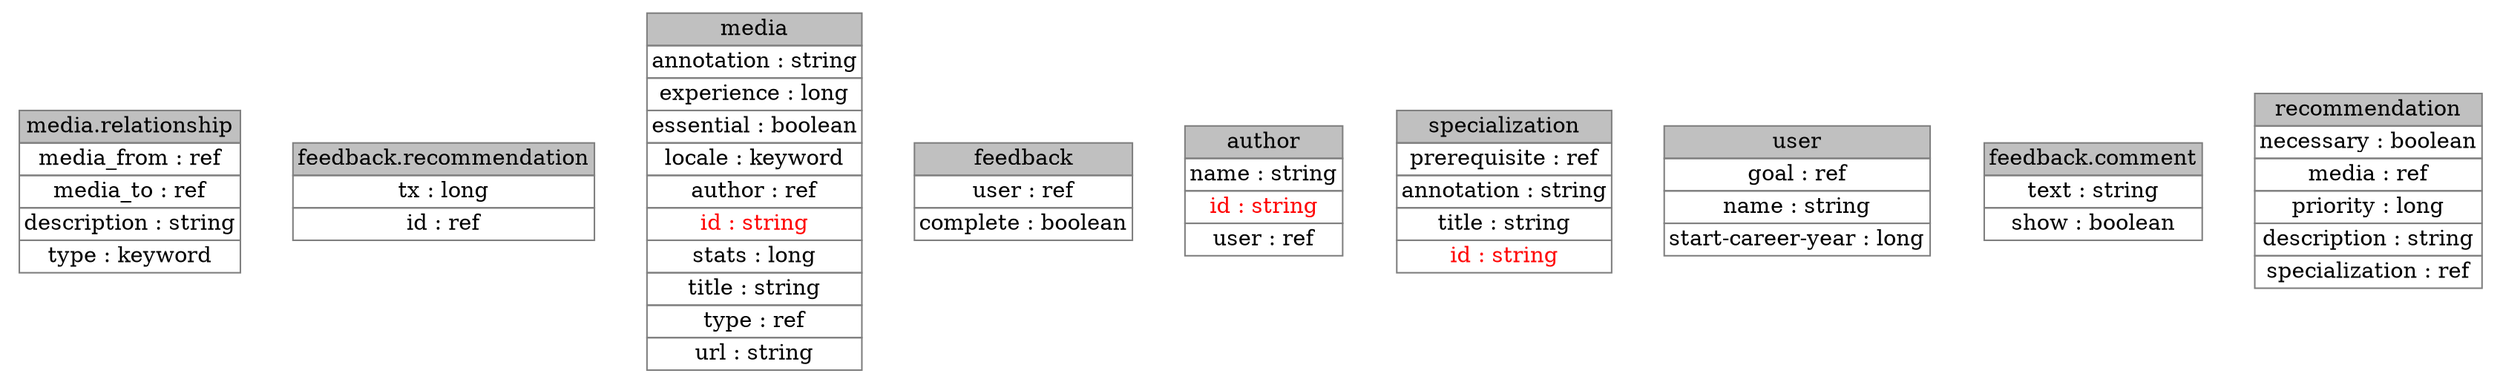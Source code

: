 digraph {
node [shape=plaintext];
"media.relationship" [label=<<table border="0" cellborder="1" cellspacing="0" color="#808080" port="media.relationship"><tr><td bgcolor="gray">media.relationship</td></tr><tr><td port="media_from">media_from : ref</td></tr><tr><td port="media_to">media_to : ref</td></tr><tr><td>description : string</td></tr><tr><td>type : keyword</td></tr></table>>];
"feedback.recommendation" [label=<<table border="0" cellborder="1" cellspacing="0" color="#808080" port="feedback.recommendation"><tr><td bgcolor="gray">feedback.recommendation</td></tr><tr><td>tx : long</td></tr><tr><td port="id">id : ref</td></tr></table>>];
media [label=<<table border="0" cellborder="1" cellspacing="0" color="#808080" port="media"><tr><td bgcolor="gray">media</td></tr><tr><td>annotation : string</td></tr><tr><td>experience : long</td></tr><tr><td>essential : boolean</td></tr><tr><td>locale : keyword</td></tr><tr><td port="author">author : ref</td></tr><tr><td><font color="red">id : string</font></td></tr><tr><td>stats : long</td></tr><tr><td>title : string</td></tr><tr><td port="type">type : ref</td></tr><tr><td>url : string</td></tr></table>>];
feedback [label=<<table border="0" cellborder="1" cellspacing="0" color="#808080" port="feedback"><tr><td bgcolor="gray">feedback</td></tr><tr><td port="user">user : ref</td></tr><tr><td>complete : boolean</td></tr></table>>];
author [label=<<table border="0" cellborder="1" cellspacing="0" color="#808080" port="author"><tr><td bgcolor="gray">author</td></tr><tr><td>name : string</td></tr><tr><td><font color="red">id : string</font></td></tr><tr><td port="user">user : ref</td></tr></table>>];
specialization [label=<<table border="0" cellborder="1" cellspacing="0" color="#808080" port="specialization"><tr><td bgcolor="gray">specialization</td></tr><tr><td port="prerequisite">prerequisite : ref</td></tr><tr><td>annotation : string</td></tr><tr><td>title : string</td></tr><tr><td><font color="red">id : string</font></td></tr></table>>];
user [label=<<table border="0" cellborder="1" cellspacing="0" color="#808080" port="user"><tr><td bgcolor="gray">user</td></tr><tr><td port="goal">goal : ref</td></tr><tr><td>name : string</td></tr><tr><td>start-career-year : long</td></tr></table>>];
"feedback.comment" [label=<<table border="0" cellborder="1" cellspacing="0" color="#808080" port="feedback.comment"><tr><td bgcolor="gray">feedback.comment</td></tr><tr><td>text : string</td></tr><tr><td>show : boolean</td></tr></table>>];
recommendation [label=<<table border="0" cellborder="1" cellspacing="0" color="#808080" port="recommendation"><tr><td bgcolor="gray">recommendation</td></tr><tr><td>necessary : boolean</td></tr><tr><td port="media">media : ref</td></tr><tr><td>priority : long</td></tr><tr><td>description : string</td></tr><tr><td port="specialization">specialization : ref</td></tr></table>>];
} 